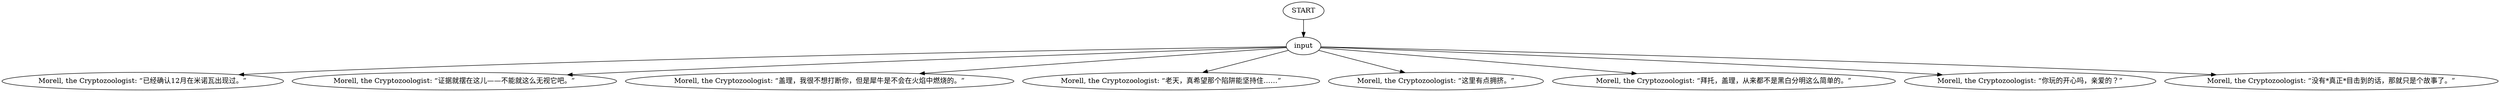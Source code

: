 # COAST / MORELL barks whirling
# Morel says this stuff in Whirling.
# ==================================================
digraph G {
	  0 [label="START"];
	  1 [label="input"];
	  3 [label="Morell, the Cryptozoologist: “已经确认12月在米诺瓦出现过。”"];
	  4 [label="Morell, the Cryptozoologist: “证据就摆在这儿——不能就这么无视它吧。”"];
	  5 [label="Morell, the Cryptozoologist: “盖理，我很不想打断你，但是犀牛是不会在火焰中燃烧的。”"];
	  6 [label="Morell, the Cryptozoologist: “老天，真希望那个陷阱能坚持住……”"];
	  7 [label="Morell, the Cryptozoologist: “这里有点拥挤。”"];
	  8 [label="Morell, the Cryptozoologist: “拜托，盖理，从来都不是黑白分明这么简单的。”"];
	  9 [label="Morell, the Cryptozoologist: “你玩的开心吗，亲爱的？”"];
	  10 [label="Morell, the Cryptozoologist: “没有*真正*目击到的话，那就只是个故事了。”"];
	  0 -> 1
	  1 -> 3
	  1 -> 4
	  1 -> 5
	  1 -> 6
	  1 -> 7
	  1 -> 8
	  1 -> 9
	  1 -> 10
}

